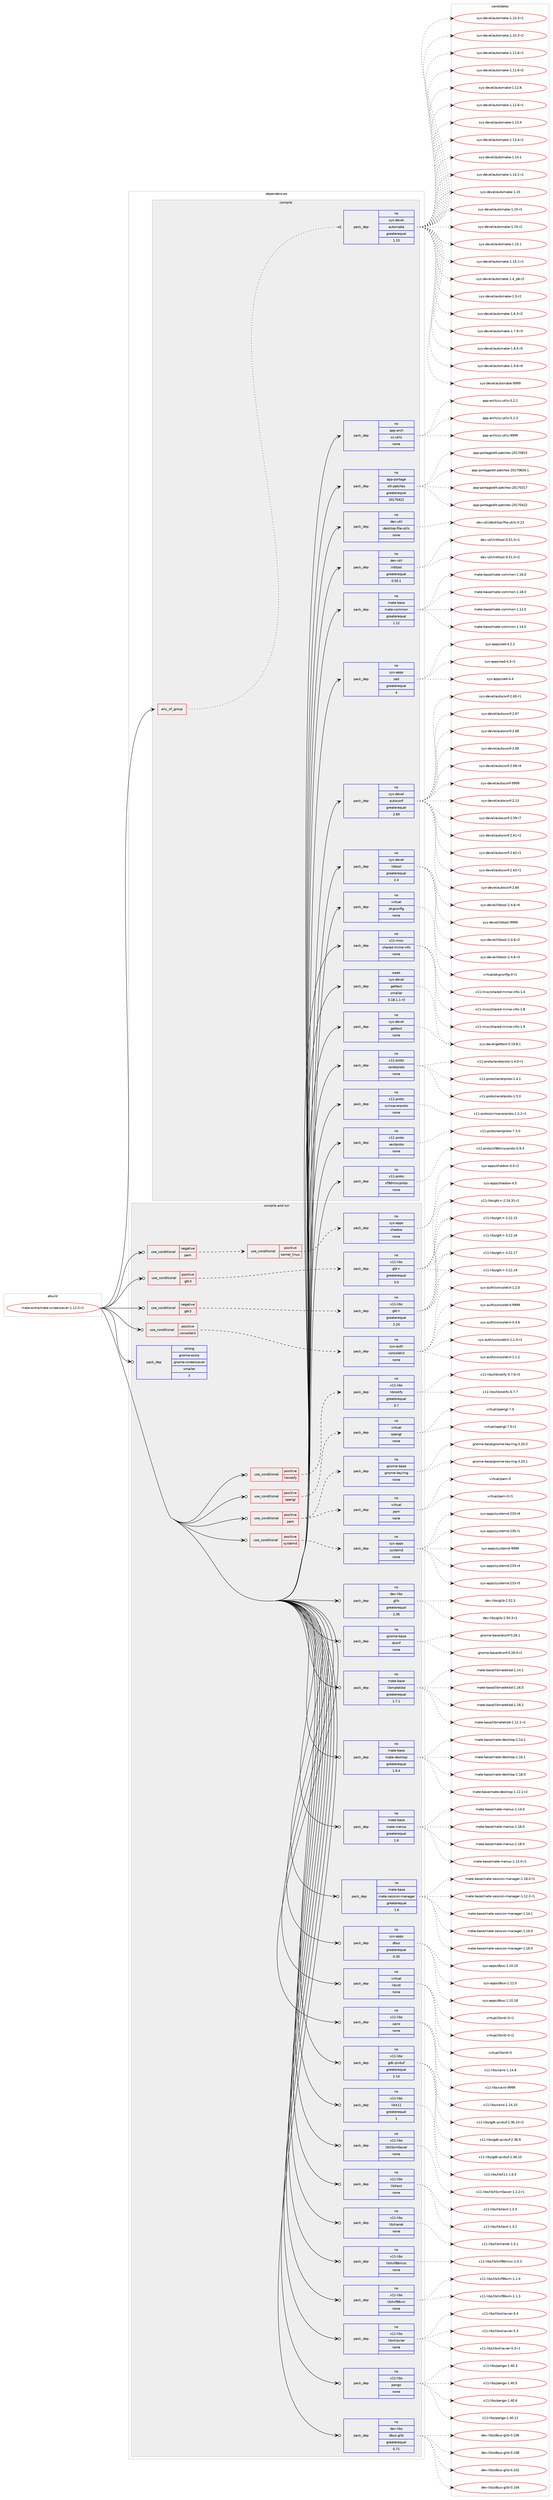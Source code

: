 digraph prolog {

# *************
# Graph options
# *************

newrank=true;
concentrate=true;
compound=true;
graph [rankdir=LR,fontname=Helvetica,fontsize=10,ranksep=1.5];#, ranksep=2.5, nodesep=0.2];
edge  [arrowhead=vee];
node  [fontname=Helvetica,fontsize=10];

# **********
# The ebuild
# **********

subgraph cluster_leftcol {
color=gray;
rank=same;
label=<<i>ebuild</i>>;
id [label="mate-extra/mate-screensaver-1.12.0-r1", color=red, width=4, href="../mate-extra/mate-screensaver-1.12.0-r1.svg"];
}

# ****************
# The dependencies
# ****************

subgraph cluster_midcol {
color=gray;
label=<<i>dependencies</i>>;
subgraph cluster_compile {
fillcolor="#eeeeee";
style=filled;
label=<<i>compile</i>>;
subgraph any5149 {
dependency347686 [label=<<TABLE BORDER="0" CELLBORDER="1" CELLSPACING="0" CELLPADDING="4"><TR><TD CELLPADDING="10">any_of_group</TD></TR></TABLE>>, shape=none, color=red];subgraph pack256111 {
dependency347687 [label=<<TABLE BORDER="0" CELLBORDER="1" CELLSPACING="0" CELLPADDING="4" WIDTH="220"><TR><TD ROWSPAN="6" CELLPADDING="30">pack_dep</TD></TR><TR><TD WIDTH="110">no</TD></TR><TR><TD>sys-devel</TD></TR><TR><TD>automake</TD></TR><TR><TD>greaterequal</TD></TR><TR><TD>1.15</TD></TR></TABLE>>, shape=none, color=blue];
}
dependency347686:e -> dependency347687:w [weight=20,style="dotted",arrowhead="oinv"];
}
id:e -> dependency347686:w [weight=20,style="solid",arrowhead="vee"];
subgraph pack256112 {
dependency347688 [label=<<TABLE BORDER="0" CELLBORDER="1" CELLSPACING="0" CELLPADDING="4" WIDTH="220"><TR><TD ROWSPAN="6" CELLPADDING="30">pack_dep</TD></TR><TR><TD WIDTH="110">no</TD></TR><TR><TD>app-arch</TD></TR><TR><TD>xz-utils</TD></TR><TR><TD>none</TD></TR><TR><TD></TD></TR></TABLE>>, shape=none, color=blue];
}
id:e -> dependency347688:w [weight=20,style="solid",arrowhead="vee"];
subgraph pack256113 {
dependency347689 [label=<<TABLE BORDER="0" CELLBORDER="1" CELLSPACING="0" CELLPADDING="4" WIDTH="220"><TR><TD ROWSPAN="6" CELLPADDING="30">pack_dep</TD></TR><TR><TD WIDTH="110">no</TD></TR><TR><TD>app-portage</TD></TR><TR><TD>elt-patches</TD></TR><TR><TD>greaterequal</TD></TR><TR><TD>20170422</TD></TR></TABLE>>, shape=none, color=blue];
}
id:e -> dependency347689:w [weight=20,style="solid",arrowhead="vee"];
subgraph pack256114 {
dependency347690 [label=<<TABLE BORDER="0" CELLBORDER="1" CELLSPACING="0" CELLPADDING="4" WIDTH="220"><TR><TD ROWSPAN="6" CELLPADDING="30">pack_dep</TD></TR><TR><TD WIDTH="110">no</TD></TR><TR><TD>dev-util</TD></TR><TR><TD>desktop-file-utils</TD></TR><TR><TD>none</TD></TR><TR><TD></TD></TR></TABLE>>, shape=none, color=blue];
}
id:e -> dependency347690:w [weight=20,style="solid",arrowhead="vee"];
subgraph pack256115 {
dependency347691 [label=<<TABLE BORDER="0" CELLBORDER="1" CELLSPACING="0" CELLPADDING="4" WIDTH="220"><TR><TD ROWSPAN="6" CELLPADDING="30">pack_dep</TD></TR><TR><TD WIDTH="110">no</TD></TR><TR><TD>dev-util</TD></TR><TR><TD>intltool</TD></TR><TR><TD>greaterequal</TD></TR><TR><TD>0.50.1</TD></TR></TABLE>>, shape=none, color=blue];
}
id:e -> dependency347691:w [weight=20,style="solid",arrowhead="vee"];
subgraph pack256116 {
dependency347692 [label=<<TABLE BORDER="0" CELLBORDER="1" CELLSPACING="0" CELLPADDING="4" WIDTH="220"><TR><TD ROWSPAN="6" CELLPADDING="30">pack_dep</TD></TR><TR><TD WIDTH="110">no</TD></TR><TR><TD>mate-base</TD></TR><TR><TD>mate-common</TD></TR><TR><TD>greaterequal</TD></TR><TR><TD>1.12</TD></TR></TABLE>>, shape=none, color=blue];
}
id:e -> dependency347692:w [weight=20,style="solid",arrowhead="vee"];
subgraph pack256117 {
dependency347693 [label=<<TABLE BORDER="0" CELLBORDER="1" CELLSPACING="0" CELLPADDING="4" WIDTH="220"><TR><TD ROWSPAN="6" CELLPADDING="30">pack_dep</TD></TR><TR><TD WIDTH="110">no</TD></TR><TR><TD>sys-apps</TD></TR><TR><TD>sed</TD></TR><TR><TD>greaterequal</TD></TR><TR><TD>4</TD></TR></TABLE>>, shape=none, color=blue];
}
id:e -> dependency347693:w [weight=20,style="solid",arrowhead="vee"];
subgraph pack256118 {
dependency347694 [label=<<TABLE BORDER="0" CELLBORDER="1" CELLSPACING="0" CELLPADDING="4" WIDTH="220"><TR><TD ROWSPAN="6" CELLPADDING="30">pack_dep</TD></TR><TR><TD WIDTH="110">no</TD></TR><TR><TD>sys-devel</TD></TR><TR><TD>autoconf</TD></TR><TR><TD>greaterequal</TD></TR><TR><TD>2.69</TD></TR></TABLE>>, shape=none, color=blue];
}
id:e -> dependency347694:w [weight=20,style="solid",arrowhead="vee"];
subgraph pack256119 {
dependency347695 [label=<<TABLE BORDER="0" CELLBORDER="1" CELLSPACING="0" CELLPADDING="4" WIDTH="220"><TR><TD ROWSPAN="6" CELLPADDING="30">pack_dep</TD></TR><TR><TD WIDTH="110">no</TD></TR><TR><TD>sys-devel</TD></TR><TR><TD>gettext</TD></TR><TR><TD>none</TD></TR><TR><TD></TD></TR></TABLE>>, shape=none, color=blue];
}
id:e -> dependency347695:w [weight=20,style="solid",arrowhead="vee"];
subgraph pack256120 {
dependency347696 [label=<<TABLE BORDER="0" CELLBORDER="1" CELLSPACING="0" CELLPADDING="4" WIDTH="220"><TR><TD ROWSPAN="6" CELLPADDING="30">pack_dep</TD></TR><TR><TD WIDTH="110">no</TD></TR><TR><TD>sys-devel</TD></TR><TR><TD>libtool</TD></TR><TR><TD>greaterequal</TD></TR><TR><TD>2.4</TD></TR></TABLE>>, shape=none, color=blue];
}
id:e -> dependency347696:w [weight=20,style="solid",arrowhead="vee"];
subgraph pack256121 {
dependency347697 [label=<<TABLE BORDER="0" CELLBORDER="1" CELLSPACING="0" CELLPADDING="4" WIDTH="220"><TR><TD ROWSPAN="6" CELLPADDING="30">pack_dep</TD></TR><TR><TD WIDTH="110">no</TD></TR><TR><TD>virtual</TD></TR><TR><TD>pkgconfig</TD></TR><TR><TD>none</TD></TR><TR><TD></TD></TR></TABLE>>, shape=none, color=blue];
}
id:e -> dependency347697:w [weight=20,style="solid",arrowhead="vee"];
subgraph pack256122 {
dependency347698 [label=<<TABLE BORDER="0" CELLBORDER="1" CELLSPACING="0" CELLPADDING="4" WIDTH="220"><TR><TD ROWSPAN="6" CELLPADDING="30">pack_dep</TD></TR><TR><TD WIDTH="110">no</TD></TR><TR><TD>x11-misc</TD></TR><TR><TD>shared-mime-info</TD></TR><TR><TD>none</TD></TR><TR><TD></TD></TR></TABLE>>, shape=none, color=blue];
}
id:e -> dependency347698:w [weight=20,style="solid",arrowhead="vee"];
subgraph pack256123 {
dependency347699 [label=<<TABLE BORDER="0" CELLBORDER="1" CELLSPACING="0" CELLPADDING="4" WIDTH="220"><TR><TD ROWSPAN="6" CELLPADDING="30">pack_dep</TD></TR><TR><TD WIDTH="110">no</TD></TR><TR><TD>x11-proto</TD></TR><TR><TD>randrproto</TD></TR><TR><TD>none</TD></TR><TR><TD></TD></TR></TABLE>>, shape=none, color=blue];
}
id:e -> dependency347699:w [weight=20,style="solid",arrowhead="vee"];
subgraph pack256124 {
dependency347700 [label=<<TABLE BORDER="0" CELLBORDER="1" CELLSPACING="0" CELLPADDING="4" WIDTH="220"><TR><TD ROWSPAN="6" CELLPADDING="30">pack_dep</TD></TR><TR><TD WIDTH="110">no</TD></TR><TR><TD>x11-proto</TD></TR><TR><TD>scrnsaverproto</TD></TR><TR><TD>none</TD></TR><TR><TD></TD></TR></TABLE>>, shape=none, color=blue];
}
id:e -> dependency347700:w [weight=20,style="solid",arrowhead="vee"];
subgraph pack256125 {
dependency347701 [label=<<TABLE BORDER="0" CELLBORDER="1" CELLSPACING="0" CELLPADDING="4" WIDTH="220"><TR><TD ROWSPAN="6" CELLPADDING="30">pack_dep</TD></TR><TR><TD WIDTH="110">no</TD></TR><TR><TD>x11-proto</TD></TR><TR><TD>xextproto</TD></TR><TR><TD>none</TD></TR><TR><TD></TD></TR></TABLE>>, shape=none, color=blue];
}
id:e -> dependency347701:w [weight=20,style="solid",arrowhead="vee"];
subgraph pack256126 {
dependency347702 [label=<<TABLE BORDER="0" CELLBORDER="1" CELLSPACING="0" CELLPADDING="4" WIDTH="220"><TR><TD ROWSPAN="6" CELLPADDING="30">pack_dep</TD></TR><TR><TD WIDTH="110">no</TD></TR><TR><TD>x11-proto</TD></TR><TR><TD>xf86miscproto</TD></TR><TR><TD>none</TD></TR><TR><TD></TD></TR></TABLE>>, shape=none, color=blue];
}
id:e -> dependency347702:w [weight=20,style="solid",arrowhead="vee"];
subgraph pack256127 {
dependency347703 [label=<<TABLE BORDER="0" CELLBORDER="1" CELLSPACING="0" CELLPADDING="4" WIDTH="220"><TR><TD ROWSPAN="6" CELLPADDING="30">pack_dep</TD></TR><TR><TD WIDTH="110">weak</TD></TR><TR><TD>sys-devel</TD></TR><TR><TD>gettext</TD></TR><TR><TD>smaller</TD></TR><TR><TD>0.18.1.1-r3</TD></TR></TABLE>>, shape=none, color=blue];
}
id:e -> dependency347703:w [weight=20,style="solid",arrowhead="vee"];
}
subgraph cluster_compileandrun {
fillcolor="#eeeeee";
style=filled;
label=<<i>compile and run</i>>;
subgraph cond86325 {
dependency347704 [label=<<TABLE BORDER="0" CELLBORDER="1" CELLSPACING="0" CELLPADDING="4"><TR><TD ROWSPAN="3" CELLPADDING="10">use_conditional</TD></TR><TR><TD>negative</TD></TR><TR><TD>gtk3</TD></TR></TABLE>>, shape=none, color=red];
subgraph pack256128 {
dependency347705 [label=<<TABLE BORDER="0" CELLBORDER="1" CELLSPACING="0" CELLPADDING="4" WIDTH="220"><TR><TD ROWSPAN="6" CELLPADDING="30">pack_dep</TD></TR><TR><TD WIDTH="110">no</TD></TR><TR><TD>x11-libs</TD></TR><TR><TD>gtk+</TD></TR><TR><TD>greaterequal</TD></TR><TR><TD>2.24</TD></TR></TABLE>>, shape=none, color=blue];
}
dependency347704:e -> dependency347705:w [weight=20,style="dashed",arrowhead="vee"];
}
id:e -> dependency347704:w [weight=20,style="solid",arrowhead="odotvee"];
subgraph cond86326 {
dependency347706 [label=<<TABLE BORDER="0" CELLBORDER="1" CELLSPACING="0" CELLPADDING="4"><TR><TD ROWSPAN="3" CELLPADDING="10">use_conditional</TD></TR><TR><TD>negative</TD></TR><TR><TD>pam</TD></TR></TABLE>>, shape=none, color=red];
subgraph cond86327 {
dependency347707 [label=<<TABLE BORDER="0" CELLBORDER="1" CELLSPACING="0" CELLPADDING="4"><TR><TD ROWSPAN="3" CELLPADDING="10">use_conditional</TD></TR><TR><TD>positive</TD></TR><TR><TD>kernel_linux</TD></TR></TABLE>>, shape=none, color=red];
subgraph pack256129 {
dependency347708 [label=<<TABLE BORDER="0" CELLBORDER="1" CELLSPACING="0" CELLPADDING="4" WIDTH="220"><TR><TD ROWSPAN="6" CELLPADDING="30">pack_dep</TD></TR><TR><TD WIDTH="110">no</TD></TR><TR><TD>sys-apps</TD></TR><TR><TD>shadow</TD></TR><TR><TD>none</TD></TR><TR><TD></TD></TR></TABLE>>, shape=none, color=blue];
}
dependency347707:e -> dependency347708:w [weight=20,style="dashed",arrowhead="vee"];
}
dependency347706:e -> dependency347707:w [weight=20,style="dashed",arrowhead="vee"];
}
id:e -> dependency347706:w [weight=20,style="solid",arrowhead="odotvee"];
subgraph cond86328 {
dependency347709 [label=<<TABLE BORDER="0" CELLBORDER="1" CELLSPACING="0" CELLPADDING="4"><TR><TD ROWSPAN="3" CELLPADDING="10">use_conditional</TD></TR><TR><TD>positive</TD></TR><TR><TD>consolekit</TD></TR></TABLE>>, shape=none, color=red];
subgraph pack256130 {
dependency347710 [label=<<TABLE BORDER="0" CELLBORDER="1" CELLSPACING="0" CELLPADDING="4" WIDTH="220"><TR><TD ROWSPAN="6" CELLPADDING="30">pack_dep</TD></TR><TR><TD WIDTH="110">no</TD></TR><TR><TD>sys-auth</TD></TR><TR><TD>consolekit</TD></TR><TR><TD>none</TD></TR><TR><TD></TD></TR></TABLE>>, shape=none, color=blue];
}
dependency347709:e -> dependency347710:w [weight=20,style="dashed",arrowhead="vee"];
}
id:e -> dependency347709:w [weight=20,style="solid",arrowhead="odotvee"];
subgraph cond86329 {
dependency347711 [label=<<TABLE BORDER="0" CELLBORDER="1" CELLSPACING="0" CELLPADDING="4"><TR><TD ROWSPAN="3" CELLPADDING="10">use_conditional</TD></TR><TR><TD>positive</TD></TR><TR><TD>gtk3</TD></TR></TABLE>>, shape=none, color=red];
subgraph pack256131 {
dependency347712 [label=<<TABLE BORDER="0" CELLBORDER="1" CELLSPACING="0" CELLPADDING="4" WIDTH="220"><TR><TD ROWSPAN="6" CELLPADDING="30">pack_dep</TD></TR><TR><TD WIDTH="110">no</TD></TR><TR><TD>x11-libs</TD></TR><TR><TD>gtk+</TD></TR><TR><TD>greaterequal</TD></TR><TR><TD>3.0</TD></TR></TABLE>>, shape=none, color=blue];
}
dependency347711:e -> dependency347712:w [weight=20,style="dashed",arrowhead="vee"];
}
id:e -> dependency347711:w [weight=20,style="solid",arrowhead="odotvee"];
subgraph cond86330 {
dependency347713 [label=<<TABLE BORDER="0" CELLBORDER="1" CELLSPACING="0" CELLPADDING="4"><TR><TD ROWSPAN="3" CELLPADDING="10">use_conditional</TD></TR><TR><TD>positive</TD></TR><TR><TD>libnotify</TD></TR></TABLE>>, shape=none, color=red];
subgraph pack256132 {
dependency347714 [label=<<TABLE BORDER="0" CELLBORDER="1" CELLSPACING="0" CELLPADDING="4" WIDTH="220"><TR><TD ROWSPAN="6" CELLPADDING="30">pack_dep</TD></TR><TR><TD WIDTH="110">no</TD></TR><TR><TD>x11-libs</TD></TR><TR><TD>libnotify</TD></TR><TR><TD>greaterequal</TD></TR><TR><TD>0.7</TD></TR></TABLE>>, shape=none, color=blue];
}
dependency347713:e -> dependency347714:w [weight=20,style="dashed",arrowhead="vee"];
}
id:e -> dependency347713:w [weight=20,style="solid",arrowhead="odotvee"];
subgraph cond86331 {
dependency347715 [label=<<TABLE BORDER="0" CELLBORDER="1" CELLSPACING="0" CELLPADDING="4"><TR><TD ROWSPAN="3" CELLPADDING="10">use_conditional</TD></TR><TR><TD>positive</TD></TR><TR><TD>opengl</TD></TR></TABLE>>, shape=none, color=red];
subgraph pack256133 {
dependency347716 [label=<<TABLE BORDER="0" CELLBORDER="1" CELLSPACING="0" CELLPADDING="4" WIDTH="220"><TR><TD ROWSPAN="6" CELLPADDING="30">pack_dep</TD></TR><TR><TD WIDTH="110">no</TD></TR><TR><TD>virtual</TD></TR><TR><TD>opengl</TD></TR><TR><TD>none</TD></TR><TR><TD></TD></TR></TABLE>>, shape=none, color=blue];
}
dependency347715:e -> dependency347716:w [weight=20,style="dashed",arrowhead="vee"];
}
id:e -> dependency347715:w [weight=20,style="solid",arrowhead="odotvee"];
subgraph cond86332 {
dependency347717 [label=<<TABLE BORDER="0" CELLBORDER="1" CELLSPACING="0" CELLPADDING="4"><TR><TD ROWSPAN="3" CELLPADDING="10">use_conditional</TD></TR><TR><TD>positive</TD></TR><TR><TD>pam</TD></TR></TABLE>>, shape=none, color=red];
subgraph pack256134 {
dependency347718 [label=<<TABLE BORDER="0" CELLBORDER="1" CELLSPACING="0" CELLPADDING="4" WIDTH="220"><TR><TD ROWSPAN="6" CELLPADDING="30">pack_dep</TD></TR><TR><TD WIDTH="110">no</TD></TR><TR><TD>gnome-base</TD></TR><TR><TD>gnome-keyring</TD></TR><TR><TD>none</TD></TR><TR><TD></TD></TR></TABLE>>, shape=none, color=blue];
}
dependency347717:e -> dependency347718:w [weight=20,style="dashed",arrowhead="vee"];
subgraph pack256135 {
dependency347719 [label=<<TABLE BORDER="0" CELLBORDER="1" CELLSPACING="0" CELLPADDING="4" WIDTH="220"><TR><TD ROWSPAN="6" CELLPADDING="30">pack_dep</TD></TR><TR><TD WIDTH="110">no</TD></TR><TR><TD>virtual</TD></TR><TR><TD>pam</TD></TR><TR><TD>none</TD></TR><TR><TD></TD></TR></TABLE>>, shape=none, color=blue];
}
dependency347717:e -> dependency347719:w [weight=20,style="dashed",arrowhead="vee"];
}
id:e -> dependency347717:w [weight=20,style="solid",arrowhead="odotvee"];
subgraph cond86333 {
dependency347720 [label=<<TABLE BORDER="0" CELLBORDER="1" CELLSPACING="0" CELLPADDING="4"><TR><TD ROWSPAN="3" CELLPADDING="10">use_conditional</TD></TR><TR><TD>positive</TD></TR><TR><TD>systemd</TD></TR></TABLE>>, shape=none, color=red];
subgraph pack256136 {
dependency347721 [label=<<TABLE BORDER="0" CELLBORDER="1" CELLSPACING="0" CELLPADDING="4" WIDTH="220"><TR><TD ROWSPAN="6" CELLPADDING="30">pack_dep</TD></TR><TR><TD WIDTH="110">no</TD></TR><TR><TD>sys-apps</TD></TR><TR><TD>systemd</TD></TR><TR><TD>none</TD></TR><TR><TD></TD></TR></TABLE>>, shape=none, color=blue];
}
dependency347720:e -> dependency347721:w [weight=20,style="dashed",arrowhead="vee"];
}
id:e -> dependency347720:w [weight=20,style="solid",arrowhead="odotvee"];
subgraph pack256137 {
dependency347722 [label=<<TABLE BORDER="0" CELLBORDER="1" CELLSPACING="0" CELLPADDING="4" WIDTH="220"><TR><TD ROWSPAN="6" CELLPADDING="30">pack_dep</TD></TR><TR><TD WIDTH="110">no</TD></TR><TR><TD>dev-libs</TD></TR><TR><TD>dbus-glib</TD></TR><TR><TD>greaterequal</TD></TR><TR><TD>0.71</TD></TR></TABLE>>, shape=none, color=blue];
}
id:e -> dependency347722:w [weight=20,style="solid",arrowhead="odotvee"];
subgraph pack256138 {
dependency347723 [label=<<TABLE BORDER="0" CELLBORDER="1" CELLSPACING="0" CELLPADDING="4" WIDTH="220"><TR><TD ROWSPAN="6" CELLPADDING="30">pack_dep</TD></TR><TR><TD WIDTH="110">no</TD></TR><TR><TD>dev-libs</TD></TR><TR><TD>glib</TD></TR><TR><TD>greaterequal</TD></TR><TR><TD>2.36</TD></TR></TABLE>>, shape=none, color=blue];
}
id:e -> dependency347723:w [weight=20,style="solid",arrowhead="odotvee"];
subgraph pack256139 {
dependency347724 [label=<<TABLE BORDER="0" CELLBORDER="1" CELLSPACING="0" CELLPADDING="4" WIDTH="220"><TR><TD ROWSPAN="6" CELLPADDING="30">pack_dep</TD></TR><TR><TD WIDTH="110">no</TD></TR><TR><TD>gnome-base</TD></TR><TR><TD>dconf</TD></TR><TR><TD>none</TD></TR><TR><TD></TD></TR></TABLE>>, shape=none, color=blue];
}
id:e -> dependency347724:w [weight=20,style="solid",arrowhead="odotvee"];
subgraph pack256140 {
dependency347725 [label=<<TABLE BORDER="0" CELLBORDER="1" CELLSPACING="0" CELLPADDING="4" WIDTH="220"><TR><TD ROWSPAN="6" CELLPADDING="30">pack_dep</TD></TR><TR><TD WIDTH="110">no</TD></TR><TR><TD>mate-base</TD></TR><TR><TD>libmatekbd</TD></TR><TR><TD>greaterequal</TD></TR><TR><TD>1.7.1</TD></TR></TABLE>>, shape=none, color=blue];
}
id:e -> dependency347725:w [weight=20,style="solid",arrowhead="odotvee"];
subgraph pack256141 {
dependency347726 [label=<<TABLE BORDER="0" CELLBORDER="1" CELLSPACING="0" CELLPADDING="4" WIDTH="220"><TR><TD ROWSPAN="6" CELLPADDING="30">pack_dep</TD></TR><TR><TD WIDTH="110">no</TD></TR><TR><TD>mate-base</TD></TR><TR><TD>mate-desktop</TD></TR><TR><TD>greaterequal</TD></TR><TR><TD>1.9.4</TD></TR></TABLE>>, shape=none, color=blue];
}
id:e -> dependency347726:w [weight=20,style="solid",arrowhead="odotvee"];
subgraph pack256142 {
dependency347727 [label=<<TABLE BORDER="0" CELLBORDER="1" CELLSPACING="0" CELLPADDING="4" WIDTH="220"><TR><TD ROWSPAN="6" CELLPADDING="30">pack_dep</TD></TR><TR><TD WIDTH="110">no</TD></TR><TR><TD>mate-base</TD></TR><TR><TD>mate-menus</TD></TR><TR><TD>greaterequal</TD></TR><TR><TD>1.6</TD></TR></TABLE>>, shape=none, color=blue];
}
id:e -> dependency347727:w [weight=20,style="solid",arrowhead="odotvee"];
subgraph pack256143 {
dependency347728 [label=<<TABLE BORDER="0" CELLBORDER="1" CELLSPACING="0" CELLPADDING="4" WIDTH="220"><TR><TD ROWSPAN="6" CELLPADDING="30">pack_dep</TD></TR><TR><TD WIDTH="110">no</TD></TR><TR><TD>mate-base</TD></TR><TR><TD>mate-session-manager</TD></TR><TR><TD>greaterequal</TD></TR><TR><TD>1.6</TD></TR></TABLE>>, shape=none, color=blue];
}
id:e -> dependency347728:w [weight=20,style="solid",arrowhead="odotvee"];
subgraph pack256144 {
dependency347729 [label=<<TABLE BORDER="0" CELLBORDER="1" CELLSPACING="0" CELLPADDING="4" WIDTH="220"><TR><TD ROWSPAN="6" CELLPADDING="30">pack_dep</TD></TR><TR><TD WIDTH="110">no</TD></TR><TR><TD>sys-apps</TD></TR><TR><TD>dbus</TD></TR><TR><TD>greaterequal</TD></TR><TR><TD>0.30</TD></TR></TABLE>>, shape=none, color=blue];
}
id:e -> dependency347729:w [weight=20,style="solid",arrowhead="odotvee"];
subgraph pack256145 {
dependency347730 [label=<<TABLE BORDER="0" CELLBORDER="1" CELLSPACING="0" CELLPADDING="4" WIDTH="220"><TR><TD ROWSPAN="6" CELLPADDING="30">pack_dep</TD></TR><TR><TD WIDTH="110">no</TD></TR><TR><TD>virtual</TD></TR><TR><TD>libintl</TD></TR><TR><TD>none</TD></TR><TR><TD></TD></TR></TABLE>>, shape=none, color=blue];
}
id:e -> dependency347730:w [weight=20,style="solid",arrowhead="odotvee"];
subgraph pack256146 {
dependency347731 [label=<<TABLE BORDER="0" CELLBORDER="1" CELLSPACING="0" CELLPADDING="4" WIDTH="220"><TR><TD ROWSPAN="6" CELLPADDING="30">pack_dep</TD></TR><TR><TD WIDTH="110">no</TD></TR><TR><TD>x11-libs</TD></TR><TR><TD>cairo</TD></TR><TR><TD>none</TD></TR><TR><TD></TD></TR></TABLE>>, shape=none, color=blue];
}
id:e -> dependency347731:w [weight=20,style="solid",arrowhead="odotvee"];
subgraph pack256147 {
dependency347732 [label=<<TABLE BORDER="0" CELLBORDER="1" CELLSPACING="0" CELLPADDING="4" WIDTH="220"><TR><TD ROWSPAN="6" CELLPADDING="30">pack_dep</TD></TR><TR><TD WIDTH="110">no</TD></TR><TR><TD>x11-libs</TD></TR><TR><TD>gdk-pixbuf</TD></TR><TR><TD>greaterequal</TD></TR><TR><TD>2.14</TD></TR></TABLE>>, shape=none, color=blue];
}
id:e -> dependency347732:w [weight=20,style="solid",arrowhead="odotvee"];
subgraph pack256148 {
dependency347733 [label=<<TABLE BORDER="0" CELLBORDER="1" CELLSPACING="0" CELLPADDING="4" WIDTH="220"><TR><TD ROWSPAN="6" CELLPADDING="30">pack_dep</TD></TR><TR><TD WIDTH="110">no</TD></TR><TR><TD>x11-libs</TD></TR><TR><TD>libX11</TD></TR><TR><TD>greaterequal</TD></TR><TR><TD>1</TD></TR></TABLE>>, shape=none, color=blue];
}
id:e -> dependency347733:w [weight=20,style="solid",arrowhead="odotvee"];
subgraph pack256149 {
dependency347734 [label=<<TABLE BORDER="0" CELLBORDER="1" CELLSPACING="0" CELLPADDING="4" WIDTH="220"><TR><TD ROWSPAN="6" CELLPADDING="30">pack_dep</TD></TR><TR><TD WIDTH="110">no</TD></TR><TR><TD>x11-libs</TD></TR><TR><TD>libXScrnSaver</TD></TR><TR><TD>none</TD></TR><TR><TD></TD></TR></TABLE>>, shape=none, color=blue];
}
id:e -> dependency347734:w [weight=20,style="solid",arrowhead="odotvee"];
subgraph pack256150 {
dependency347735 [label=<<TABLE BORDER="0" CELLBORDER="1" CELLSPACING="0" CELLPADDING="4" WIDTH="220"><TR><TD ROWSPAN="6" CELLPADDING="30">pack_dep</TD></TR><TR><TD WIDTH="110">no</TD></TR><TR><TD>x11-libs</TD></TR><TR><TD>libXext</TD></TR><TR><TD>none</TD></TR><TR><TD></TD></TR></TABLE>>, shape=none, color=blue];
}
id:e -> dependency347735:w [weight=20,style="solid",arrowhead="odotvee"];
subgraph pack256151 {
dependency347736 [label=<<TABLE BORDER="0" CELLBORDER="1" CELLSPACING="0" CELLPADDING="4" WIDTH="220"><TR><TD ROWSPAN="6" CELLPADDING="30">pack_dep</TD></TR><TR><TD WIDTH="110">no</TD></TR><TR><TD>x11-libs</TD></TR><TR><TD>libXrandr</TD></TR><TR><TD>none</TD></TR><TR><TD></TD></TR></TABLE>>, shape=none, color=blue];
}
id:e -> dependency347736:w [weight=20,style="solid",arrowhead="odotvee"];
subgraph pack256152 {
dependency347737 [label=<<TABLE BORDER="0" CELLBORDER="1" CELLSPACING="0" CELLPADDING="4" WIDTH="220"><TR><TD ROWSPAN="6" CELLPADDING="30">pack_dep</TD></TR><TR><TD WIDTH="110">no</TD></TR><TR><TD>x11-libs</TD></TR><TR><TD>libXxf86misc</TD></TR><TR><TD>none</TD></TR><TR><TD></TD></TR></TABLE>>, shape=none, color=blue];
}
id:e -> dependency347737:w [weight=20,style="solid",arrowhead="odotvee"];
subgraph pack256153 {
dependency347738 [label=<<TABLE BORDER="0" CELLBORDER="1" CELLSPACING="0" CELLPADDING="4" WIDTH="220"><TR><TD ROWSPAN="6" CELLPADDING="30">pack_dep</TD></TR><TR><TD WIDTH="110">no</TD></TR><TR><TD>x11-libs</TD></TR><TR><TD>libXxf86vm</TD></TR><TR><TD>none</TD></TR><TR><TD></TD></TR></TABLE>>, shape=none, color=blue];
}
id:e -> dependency347738:w [weight=20,style="solid",arrowhead="odotvee"];
subgraph pack256154 {
dependency347739 [label=<<TABLE BORDER="0" CELLBORDER="1" CELLSPACING="0" CELLPADDING="4" WIDTH="220"><TR><TD ROWSPAN="6" CELLPADDING="30">pack_dep</TD></TR><TR><TD WIDTH="110">no</TD></TR><TR><TD>x11-libs</TD></TR><TR><TD>libxklavier</TD></TR><TR><TD>none</TD></TR><TR><TD></TD></TR></TABLE>>, shape=none, color=blue];
}
id:e -> dependency347739:w [weight=20,style="solid",arrowhead="odotvee"];
subgraph pack256155 {
dependency347740 [label=<<TABLE BORDER="0" CELLBORDER="1" CELLSPACING="0" CELLPADDING="4" WIDTH="220"><TR><TD ROWSPAN="6" CELLPADDING="30">pack_dep</TD></TR><TR><TD WIDTH="110">no</TD></TR><TR><TD>x11-libs</TD></TR><TR><TD>pango</TD></TR><TR><TD>none</TD></TR><TR><TD></TD></TR></TABLE>>, shape=none, color=blue];
}
id:e -> dependency347740:w [weight=20,style="solid",arrowhead="odotvee"];
subgraph pack256156 {
dependency347741 [label=<<TABLE BORDER="0" CELLBORDER="1" CELLSPACING="0" CELLPADDING="4" WIDTH="220"><TR><TD ROWSPAN="6" CELLPADDING="30">pack_dep</TD></TR><TR><TD WIDTH="110">strong</TD></TR><TR><TD>gnome-extra</TD></TR><TR><TD>gnome-screensaver</TD></TR><TR><TD>smaller</TD></TR><TR><TD>3</TD></TR></TABLE>>, shape=none, color=blue];
}
id:e -> dependency347741:w [weight=20,style="solid",arrowhead="odotvee"];
}
subgraph cluster_run {
fillcolor="#eeeeee";
style=filled;
label=<<i>run</i>>;
}
}

# **************
# The candidates
# **************

subgraph cluster_choices {
rank=same;
color=gray;
label=<<i>candidates</i>>;

subgraph choice256111 {
color=black;
nodesep=1;
choice11512111545100101118101108479711711611110997107101454946494846514511449 [label="sys-devel/automake-1.10.3-r1", color=red, width=4,href="../sys-devel/automake-1.10.3-r1.svg"];
choice11512111545100101118101108479711711611110997107101454946494846514511450 [label="sys-devel/automake-1.10.3-r2", color=red, width=4,href="../sys-devel/automake-1.10.3-r2.svg"];
choice11512111545100101118101108479711711611110997107101454946494946544511449 [label="sys-devel/automake-1.11.6-r1", color=red, width=4,href="../sys-devel/automake-1.11.6-r1.svg"];
choice11512111545100101118101108479711711611110997107101454946494946544511450 [label="sys-devel/automake-1.11.6-r2", color=red, width=4,href="../sys-devel/automake-1.11.6-r2.svg"];
choice1151211154510010111810110847971171161111099710710145494649504654 [label="sys-devel/automake-1.12.6", color=red, width=4,href="../sys-devel/automake-1.12.6.svg"];
choice11512111545100101118101108479711711611110997107101454946495046544511449 [label="sys-devel/automake-1.12.6-r1", color=red, width=4,href="../sys-devel/automake-1.12.6-r1.svg"];
choice1151211154510010111810110847971171161111099710710145494649514652 [label="sys-devel/automake-1.13.4", color=red, width=4,href="../sys-devel/automake-1.13.4.svg"];
choice11512111545100101118101108479711711611110997107101454946495146524511449 [label="sys-devel/automake-1.13.4-r1", color=red, width=4,href="../sys-devel/automake-1.13.4-r1.svg"];
choice1151211154510010111810110847971171161111099710710145494649524649 [label="sys-devel/automake-1.14.1", color=red, width=4,href="../sys-devel/automake-1.14.1.svg"];
choice11512111545100101118101108479711711611110997107101454946495246494511449 [label="sys-devel/automake-1.14.1-r1", color=red, width=4,href="../sys-devel/automake-1.14.1-r1.svg"];
choice115121115451001011181011084797117116111109971071014549464953 [label="sys-devel/automake-1.15", color=red, width=4,href="../sys-devel/automake-1.15.svg"];
choice1151211154510010111810110847971171161111099710710145494649534511449 [label="sys-devel/automake-1.15-r1", color=red, width=4,href="../sys-devel/automake-1.15-r1.svg"];
choice1151211154510010111810110847971171161111099710710145494649534511450 [label="sys-devel/automake-1.15-r2", color=red, width=4,href="../sys-devel/automake-1.15-r2.svg"];
choice1151211154510010111810110847971171161111099710710145494649534649 [label="sys-devel/automake-1.15.1", color=red, width=4,href="../sys-devel/automake-1.15.1.svg"];
choice11512111545100101118101108479711711611110997107101454946495346494511449 [label="sys-devel/automake-1.15.1-r1", color=red, width=4,href="../sys-devel/automake-1.15.1-r1.svg"];
choice115121115451001011181011084797117116111109971071014549465295112544511450 [label="sys-devel/automake-1.4_p6-r2", color=red, width=4,href="../sys-devel/automake-1.4_p6-r2.svg"];
choice11512111545100101118101108479711711611110997107101454946534511450 [label="sys-devel/automake-1.5-r2", color=red, width=4,href="../sys-devel/automake-1.5-r2.svg"];
choice115121115451001011181011084797117116111109971071014549465446514511450 [label="sys-devel/automake-1.6.3-r2", color=red, width=4,href="../sys-devel/automake-1.6.3-r2.svg"];
choice115121115451001011181011084797117116111109971071014549465546574511451 [label="sys-devel/automake-1.7.9-r3", color=red, width=4,href="../sys-devel/automake-1.7.9-r3.svg"];
choice115121115451001011181011084797117116111109971071014549465646534511453 [label="sys-devel/automake-1.8.5-r5", color=red, width=4,href="../sys-devel/automake-1.8.5-r5.svg"];
choice115121115451001011181011084797117116111109971071014549465746544511452 [label="sys-devel/automake-1.9.6-r4", color=red, width=4,href="../sys-devel/automake-1.9.6-r4.svg"];
choice115121115451001011181011084797117116111109971071014557575757 [label="sys-devel/automake-9999", color=red, width=4,href="../sys-devel/automake-9999.svg"];
dependency347687:e -> choice11512111545100101118101108479711711611110997107101454946494846514511449:w [style=dotted,weight="100"];
dependency347687:e -> choice11512111545100101118101108479711711611110997107101454946494846514511450:w [style=dotted,weight="100"];
dependency347687:e -> choice11512111545100101118101108479711711611110997107101454946494946544511449:w [style=dotted,weight="100"];
dependency347687:e -> choice11512111545100101118101108479711711611110997107101454946494946544511450:w [style=dotted,weight="100"];
dependency347687:e -> choice1151211154510010111810110847971171161111099710710145494649504654:w [style=dotted,weight="100"];
dependency347687:e -> choice11512111545100101118101108479711711611110997107101454946495046544511449:w [style=dotted,weight="100"];
dependency347687:e -> choice1151211154510010111810110847971171161111099710710145494649514652:w [style=dotted,weight="100"];
dependency347687:e -> choice11512111545100101118101108479711711611110997107101454946495146524511449:w [style=dotted,weight="100"];
dependency347687:e -> choice1151211154510010111810110847971171161111099710710145494649524649:w [style=dotted,weight="100"];
dependency347687:e -> choice11512111545100101118101108479711711611110997107101454946495246494511449:w [style=dotted,weight="100"];
dependency347687:e -> choice115121115451001011181011084797117116111109971071014549464953:w [style=dotted,weight="100"];
dependency347687:e -> choice1151211154510010111810110847971171161111099710710145494649534511449:w [style=dotted,weight="100"];
dependency347687:e -> choice1151211154510010111810110847971171161111099710710145494649534511450:w [style=dotted,weight="100"];
dependency347687:e -> choice1151211154510010111810110847971171161111099710710145494649534649:w [style=dotted,weight="100"];
dependency347687:e -> choice11512111545100101118101108479711711611110997107101454946495346494511449:w [style=dotted,weight="100"];
dependency347687:e -> choice115121115451001011181011084797117116111109971071014549465295112544511450:w [style=dotted,weight="100"];
dependency347687:e -> choice11512111545100101118101108479711711611110997107101454946534511450:w [style=dotted,weight="100"];
dependency347687:e -> choice115121115451001011181011084797117116111109971071014549465446514511450:w [style=dotted,weight="100"];
dependency347687:e -> choice115121115451001011181011084797117116111109971071014549465546574511451:w [style=dotted,weight="100"];
dependency347687:e -> choice115121115451001011181011084797117116111109971071014549465646534511453:w [style=dotted,weight="100"];
dependency347687:e -> choice115121115451001011181011084797117116111109971071014549465746544511452:w [style=dotted,weight="100"];
dependency347687:e -> choice115121115451001011181011084797117116111109971071014557575757:w [style=dotted,weight="100"];
}
subgraph choice256112 {
color=black;
nodesep=1;
choice971121124597114991044712012245117116105108115455346504650 [label="app-arch/xz-utils-5.2.2", color=red, width=4,href="../app-arch/xz-utils-5.2.2.svg"];
choice971121124597114991044712012245117116105108115455346504651 [label="app-arch/xz-utils-5.2.3", color=red, width=4,href="../app-arch/xz-utils-5.2.3.svg"];
choice9711211245971149910447120122451171161051081154557575757 [label="app-arch/xz-utils-9999", color=red, width=4,href="../app-arch/xz-utils-9999.svg"];
dependency347688:e -> choice971121124597114991044712012245117116105108115455346504650:w [style=dotted,weight="100"];
dependency347688:e -> choice971121124597114991044712012245117116105108115455346504651:w [style=dotted,weight="100"];
dependency347688:e -> choice9711211245971149910447120122451171161051081154557575757:w [style=dotted,weight="100"];
}
subgraph choice256113 {
color=black;
nodesep=1;
choice97112112451121111141169710310147101108116451129711699104101115455048495548514955 [label="app-portage/elt-patches-20170317", color=red, width=4,href="../app-portage/elt-patches-20170317.svg"];
choice97112112451121111141169710310147101108116451129711699104101115455048495548525050 [label="app-portage/elt-patches-20170422", color=red, width=4,href="../app-portage/elt-patches-20170422.svg"];
choice97112112451121111141169710310147101108116451129711699104101115455048495548564953 [label="app-portage/elt-patches-20170815", color=red, width=4,href="../app-portage/elt-patches-20170815.svg"];
choice971121124511211111411697103101471011081164511297116991041011154550484955485650544649 [label="app-portage/elt-patches-20170826.1", color=red, width=4,href="../app-portage/elt-patches-20170826.1.svg"];
dependency347689:e -> choice97112112451121111141169710310147101108116451129711699104101115455048495548514955:w [style=dotted,weight="100"];
dependency347689:e -> choice97112112451121111141169710310147101108116451129711699104101115455048495548525050:w [style=dotted,weight="100"];
dependency347689:e -> choice97112112451121111141169710310147101108116451129711699104101115455048495548564953:w [style=dotted,weight="100"];
dependency347689:e -> choice971121124511211111411697103101471011081164511297116991041011154550484955485650544649:w [style=dotted,weight="100"];
}
subgraph choice256114 {
color=black;
nodesep=1;
choice100101118451171161051084710010111510711611111245102105108101451171161051081154548465051 [label="dev-util/desktop-file-utils-0.23", color=red, width=4,href="../dev-util/desktop-file-utils-0.23.svg"];
dependency347690:e -> choice100101118451171161051084710010111510711611111245102105108101451171161051081154548465051:w [style=dotted,weight="100"];
}
subgraph choice256115 {
color=black;
nodesep=1;
choice1001011184511711610510847105110116108116111111108454846534946484511449 [label="dev-util/intltool-0.51.0-r1", color=red, width=4,href="../dev-util/intltool-0.51.0-r1.svg"];
choice1001011184511711610510847105110116108116111111108454846534946484511450 [label="dev-util/intltool-0.51.0-r2", color=red, width=4,href="../dev-util/intltool-0.51.0-r2.svg"];
dependency347691:e -> choice1001011184511711610510847105110116108116111111108454846534946484511449:w [style=dotted,weight="100"];
dependency347691:e -> choice1001011184511711610510847105110116108116111111108454846534946484511450:w [style=dotted,weight="100"];
}
subgraph choice256116 {
color=black;
nodesep=1;
choice109971161014598971151014710997116101459911110910911111045494649504648 [label="mate-base/mate-common-1.12.0", color=red, width=4,href="../mate-base/mate-common-1.12.0.svg"];
choice109971161014598971151014710997116101459911110910911111045494649524648 [label="mate-base/mate-common-1.14.0", color=red, width=4,href="../mate-base/mate-common-1.14.0.svg"];
choice109971161014598971151014710997116101459911110910911111045494649544648 [label="mate-base/mate-common-1.16.0", color=red, width=4,href="../mate-base/mate-common-1.16.0.svg"];
choice109971161014598971151014710997116101459911110910911111045494649564648 [label="mate-base/mate-common-1.18.0", color=red, width=4,href="../mate-base/mate-common-1.18.0.svg"];
dependency347692:e -> choice109971161014598971151014710997116101459911110910911111045494649504648:w [style=dotted,weight="100"];
dependency347692:e -> choice109971161014598971151014710997116101459911110910911111045494649524648:w [style=dotted,weight="100"];
dependency347692:e -> choice109971161014598971151014710997116101459911110910911111045494649544648:w [style=dotted,weight="100"];
dependency347692:e -> choice109971161014598971151014710997116101459911110910911111045494649564648:w [style=dotted,weight="100"];
}
subgraph choice256117 {
color=black;
nodesep=1;
choice115121115459711211211547115101100455246504650 [label="sys-apps/sed-4.2.2", color=red, width=4,href="../sys-apps/sed-4.2.2.svg"];
choice115121115459711211211547115101100455246514511449 [label="sys-apps/sed-4.3-r1", color=red, width=4,href="../sys-apps/sed-4.3-r1.svg"];
choice11512111545971121121154711510110045524652 [label="sys-apps/sed-4.4", color=red, width=4,href="../sys-apps/sed-4.4.svg"];
dependency347693:e -> choice115121115459711211211547115101100455246504650:w [style=dotted,weight="100"];
dependency347693:e -> choice115121115459711211211547115101100455246514511449:w [style=dotted,weight="100"];
dependency347693:e -> choice11512111545971121121154711510110045524652:w [style=dotted,weight="100"];
}
subgraph choice256118 {
color=black;
nodesep=1;
choice115121115451001011181011084797117116111991111101024550464951 [label="sys-devel/autoconf-2.13", color=red, width=4,href="../sys-devel/autoconf-2.13.svg"];
choice1151211154510010111810110847971171161119911111010245504653574511455 [label="sys-devel/autoconf-2.59-r7", color=red, width=4,href="../sys-devel/autoconf-2.59-r7.svg"];
choice1151211154510010111810110847971171161119911111010245504654494511450 [label="sys-devel/autoconf-2.61-r2", color=red, width=4,href="../sys-devel/autoconf-2.61-r2.svg"];
choice1151211154510010111810110847971171161119911111010245504654504511449 [label="sys-devel/autoconf-2.62-r1", color=red, width=4,href="../sys-devel/autoconf-2.62-r1.svg"];
choice1151211154510010111810110847971171161119911111010245504654514511449 [label="sys-devel/autoconf-2.63-r1", color=red, width=4,href="../sys-devel/autoconf-2.63-r1.svg"];
choice115121115451001011181011084797117116111991111101024550465452 [label="sys-devel/autoconf-2.64", color=red, width=4,href="../sys-devel/autoconf-2.64.svg"];
choice1151211154510010111810110847971171161119911111010245504654534511449 [label="sys-devel/autoconf-2.65-r1", color=red, width=4,href="../sys-devel/autoconf-2.65-r1.svg"];
choice115121115451001011181011084797117116111991111101024550465455 [label="sys-devel/autoconf-2.67", color=red, width=4,href="../sys-devel/autoconf-2.67.svg"];
choice115121115451001011181011084797117116111991111101024550465456 [label="sys-devel/autoconf-2.68", color=red, width=4,href="../sys-devel/autoconf-2.68.svg"];
choice115121115451001011181011084797117116111991111101024550465457 [label="sys-devel/autoconf-2.69", color=red, width=4,href="../sys-devel/autoconf-2.69.svg"];
choice1151211154510010111810110847971171161119911111010245504654574511452 [label="sys-devel/autoconf-2.69-r4", color=red, width=4,href="../sys-devel/autoconf-2.69-r4.svg"];
choice115121115451001011181011084797117116111991111101024557575757 [label="sys-devel/autoconf-9999", color=red, width=4,href="../sys-devel/autoconf-9999.svg"];
dependency347694:e -> choice115121115451001011181011084797117116111991111101024550464951:w [style=dotted,weight="100"];
dependency347694:e -> choice1151211154510010111810110847971171161119911111010245504653574511455:w [style=dotted,weight="100"];
dependency347694:e -> choice1151211154510010111810110847971171161119911111010245504654494511450:w [style=dotted,weight="100"];
dependency347694:e -> choice1151211154510010111810110847971171161119911111010245504654504511449:w [style=dotted,weight="100"];
dependency347694:e -> choice1151211154510010111810110847971171161119911111010245504654514511449:w [style=dotted,weight="100"];
dependency347694:e -> choice115121115451001011181011084797117116111991111101024550465452:w [style=dotted,weight="100"];
dependency347694:e -> choice1151211154510010111810110847971171161119911111010245504654534511449:w [style=dotted,weight="100"];
dependency347694:e -> choice115121115451001011181011084797117116111991111101024550465455:w [style=dotted,weight="100"];
dependency347694:e -> choice115121115451001011181011084797117116111991111101024550465456:w [style=dotted,weight="100"];
dependency347694:e -> choice115121115451001011181011084797117116111991111101024550465457:w [style=dotted,weight="100"];
dependency347694:e -> choice1151211154510010111810110847971171161119911111010245504654574511452:w [style=dotted,weight="100"];
dependency347694:e -> choice115121115451001011181011084797117116111991111101024557575757:w [style=dotted,weight="100"];
}
subgraph choice256119 {
color=black;
nodesep=1;
choice1151211154510010111810110847103101116116101120116454846495746564649 [label="sys-devel/gettext-0.19.8.1", color=red, width=4,href="../sys-devel/gettext-0.19.8.1.svg"];
dependency347695:e -> choice1151211154510010111810110847103101116116101120116454846495746564649:w [style=dotted,weight="100"];
}
subgraph choice256120 {
color=black;
nodesep=1;
choice1151211154510010111810110847108105981161111111084550465246544511450 [label="sys-devel/libtool-2.4.6-r2", color=red, width=4,href="../sys-devel/libtool-2.4.6-r2.svg"];
choice1151211154510010111810110847108105981161111111084550465246544511451 [label="sys-devel/libtool-2.4.6-r3", color=red, width=4,href="../sys-devel/libtool-2.4.6-r3.svg"];
choice1151211154510010111810110847108105981161111111084550465246544511452 [label="sys-devel/libtool-2.4.6-r4", color=red, width=4,href="../sys-devel/libtool-2.4.6-r4.svg"];
choice1151211154510010111810110847108105981161111111084557575757 [label="sys-devel/libtool-9999", color=red, width=4,href="../sys-devel/libtool-9999.svg"];
dependency347696:e -> choice1151211154510010111810110847108105981161111111084550465246544511450:w [style=dotted,weight="100"];
dependency347696:e -> choice1151211154510010111810110847108105981161111111084550465246544511451:w [style=dotted,weight="100"];
dependency347696:e -> choice1151211154510010111810110847108105981161111111084550465246544511452:w [style=dotted,weight="100"];
dependency347696:e -> choice1151211154510010111810110847108105981161111111084557575757:w [style=dotted,weight="100"];
}
subgraph choice256121 {
color=black;
nodesep=1;
choice11810511411611797108471121071039911111010210510345484511449 [label="virtual/pkgconfig-0-r1", color=red, width=4,href="../virtual/pkgconfig-0-r1.svg"];
dependency347697:e -> choice11810511411611797108471121071039911111010210510345484511449:w [style=dotted,weight="100"];
}
subgraph choice256122 {
color=black;
nodesep=1;
choice120494945109105115994711510497114101100451091051091014510511010211145494652 [label="x11-misc/shared-mime-info-1.4", color=red, width=4,href="../x11-misc/shared-mime-info-1.4.svg"];
choice120494945109105115994711510497114101100451091051091014510511010211145494656 [label="x11-misc/shared-mime-info-1.8", color=red, width=4,href="../x11-misc/shared-mime-info-1.8.svg"];
choice120494945109105115994711510497114101100451091051091014510511010211145494657 [label="x11-misc/shared-mime-info-1.9", color=red, width=4,href="../x11-misc/shared-mime-info-1.9.svg"];
dependency347698:e -> choice120494945109105115994711510497114101100451091051091014510511010211145494652:w [style=dotted,weight="100"];
dependency347698:e -> choice120494945109105115994711510497114101100451091051091014510511010211145494656:w [style=dotted,weight="100"];
dependency347698:e -> choice120494945109105115994711510497114101100451091051091014510511010211145494657:w [style=dotted,weight="100"];
}
subgraph choice256123 {
color=black;
nodesep=1;
choice12049494511211411111611147114971101001141121141111161114549465246484511449 [label="x11-proto/randrproto-1.4.0-r1", color=red, width=4,href="../x11-proto/randrproto-1.4.0-r1.svg"];
choice1204949451121141111161114711497110100114112114111116111454946524649 [label="x11-proto/randrproto-1.4.1", color=red, width=4,href="../x11-proto/randrproto-1.4.1.svg"];
choice1204949451121141111161114711497110100114112114111116111454946534648 [label="x11-proto/randrproto-1.5.0", color=red, width=4,href="../x11-proto/randrproto-1.5.0.svg"];
dependency347699:e -> choice12049494511211411111611147114971101001141121141111161114549465246484511449:w [style=dotted,weight="100"];
dependency347699:e -> choice1204949451121141111161114711497110100114112114111116111454946524649:w [style=dotted,weight="100"];
dependency347699:e -> choice1204949451121141111161114711497110100114112114111116111454946534648:w [style=dotted,weight="100"];
}
subgraph choice256124 {
color=black;
nodesep=1;
choice1204949451121141111161114711599114110115971181011141121141111161114549465046504511449 [label="x11-proto/scrnsaverproto-1.2.2-r1", color=red, width=4,href="../x11-proto/scrnsaverproto-1.2.2-r1.svg"];
dependency347700:e -> choice1204949451121141111161114711599114110115971181011141121141111161114549465046504511449:w [style=dotted,weight="100"];
}
subgraph choice256125 {
color=black;
nodesep=1;
choice12049494511211411111611147120101120116112114111116111455546514648 [label="x11-proto/xextproto-7.3.0", color=red, width=4,href="../x11-proto/xextproto-7.3.0.svg"];
dependency347701:e -> choice12049494511211411111611147120101120116112114111116111455546514648:w [style=dotted,weight="100"];
}
subgraph choice256126 {
color=black;
nodesep=1;
choice12049494511211411111611147120102565410910511599112114111116111454846574651 [label="x11-proto/xf86miscproto-0.9.3", color=red, width=4,href="../x11-proto/xf86miscproto-0.9.3.svg"];
dependency347702:e -> choice12049494511211411111611147120102565410910511599112114111116111454846574651:w [style=dotted,weight="100"];
}
subgraph choice256127 {
color=black;
nodesep=1;
choice1151211154510010111810110847103101116116101120116454846495746564649 [label="sys-devel/gettext-0.19.8.1", color=red, width=4,href="../sys-devel/gettext-0.19.8.1.svg"];
dependency347703:e -> choice1151211154510010111810110847103101116116101120116454846495746564649:w [style=dotted,weight="100"];
}
subgraph choice256128 {
color=black;
nodesep=1;
choice12049494510810598115471031161074345504650524651494511449 [label="x11-libs/gtk+-2.24.31-r1", color=red, width=4,href="../x11-libs/gtk+-2.24.31-r1.svg"];
choice1204949451081059811547103116107434551465050464953 [label="x11-libs/gtk+-3.22.15", color=red, width=4,href="../x11-libs/gtk+-3.22.15.svg"];
choice1204949451081059811547103116107434551465050464954 [label="x11-libs/gtk+-3.22.16", color=red, width=4,href="../x11-libs/gtk+-3.22.16.svg"];
choice1204949451081059811547103116107434551465050464955 [label="x11-libs/gtk+-3.22.17", color=red, width=4,href="../x11-libs/gtk+-3.22.17.svg"];
choice1204949451081059811547103116107434551465050464957 [label="x11-libs/gtk+-3.22.19", color=red, width=4,href="../x11-libs/gtk+-3.22.19.svg"];
dependency347705:e -> choice12049494510810598115471031161074345504650524651494511449:w [style=dotted,weight="100"];
dependency347705:e -> choice1204949451081059811547103116107434551465050464953:w [style=dotted,weight="100"];
dependency347705:e -> choice1204949451081059811547103116107434551465050464954:w [style=dotted,weight="100"];
dependency347705:e -> choice1204949451081059811547103116107434551465050464955:w [style=dotted,weight="100"];
dependency347705:e -> choice1204949451081059811547103116107434551465050464957:w [style=dotted,weight="100"];
}
subgraph choice256129 {
color=black;
nodesep=1;
choice11512111545971121121154711510497100111119455246524511450 [label="sys-apps/shadow-4.4-r2", color=red, width=4,href="../sys-apps/shadow-4.4-r2.svg"];
choice1151211154597112112115471151049710011111945524653 [label="sys-apps/shadow-4.5", color=red, width=4,href="../sys-apps/shadow-4.5.svg"];
dependency347708:e -> choice11512111545971121121154711510497100111119455246524511450:w [style=dotted,weight="100"];
dependency347708:e -> choice1151211154597112112115471151049710011111945524653:w [style=dotted,weight="100"];
}
subgraph choice256130 {
color=black;
nodesep=1;
choice11512111545971171161044799111110115111108101107105116454846524654 [label="sys-auth/consolekit-0.4.6", color=red, width=4,href="../sys-auth/consolekit-0.4.6.svg"];
choice115121115459711711610447991111101151111081011071051164549464946484511449 [label="sys-auth/consolekit-1.1.0-r1", color=red, width=4,href="../sys-auth/consolekit-1.1.0-r1.svg"];
choice11512111545971171161044799111110115111108101107105116454946494650 [label="sys-auth/consolekit-1.1.2", color=red, width=4,href="../sys-auth/consolekit-1.1.2.svg"];
choice11512111545971171161044799111110115111108101107105116454946504648 [label="sys-auth/consolekit-1.2.0", color=red, width=4,href="../sys-auth/consolekit-1.2.0.svg"];
choice115121115459711711610447991111101151111081011071051164557575757 [label="sys-auth/consolekit-9999", color=red, width=4,href="../sys-auth/consolekit-9999.svg"];
dependency347710:e -> choice11512111545971171161044799111110115111108101107105116454846524654:w [style=dotted,weight="100"];
dependency347710:e -> choice115121115459711711610447991111101151111081011071051164549464946484511449:w [style=dotted,weight="100"];
dependency347710:e -> choice11512111545971171161044799111110115111108101107105116454946494650:w [style=dotted,weight="100"];
dependency347710:e -> choice11512111545971171161044799111110115111108101107105116454946504648:w [style=dotted,weight="100"];
dependency347710:e -> choice115121115459711711610447991111101151111081011071051164557575757:w [style=dotted,weight="100"];
}
subgraph choice256131 {
color=black;
nodesep=1;
choice12049494510810598115471031161074345504650524651494511449 [label="x11-libs/gtk+-2.24.31-r1", color=red, width=4,href="../x11-libs/gtk+-2.24.31-r1.svg"];
choice1204949451081059811547103116107434551465050464953 [label="x11-libs/gtk+-3.22.15", color=red, width=4,href="../x11-libs/gtk+-3.22.15.svg"];
choice1204949451081059811547103116107434551465050464954 [label="x11-libs/gtk+-3.22.16", color=red, width=4,href="../x11-libs/gtk+-3.22.16.svg"];
choice1204949451081059811547103116107434551465050464955 [label="x11-libs/gtk+-3.22.17", color=red, width=4,href="../x11-libs/gtk+-3.22.17.svg"];
choice1204949451081059811547103116107434551465050464957 [label="x11-libs/gtk+-3.22.19", color=red, width=4,href="../x11-libs/gtk+-3.22.19.svg"];
dependency347712:e -> choice12049494510810598115471031161074345504650524651494511449:w [style=dotted,weight="100"];
dependency347712:e -> choice1204949451081059811547103116107434551465050464953:w [style=dotted,weight="100"];
dependency347712:e -> choice1204949451081059811547103116107434551465050464954:w [style=dotted,weight="100"];
dependency347712:e -> choice1204949451081059811547103116107434551465050464955:w [style=dotted,weight="100"];
dependency347712:e -> choice1204949451081059811547103116107434551465050464957:w [style=dotted,weight="100"];
}
subgraph choice256132 {
color=black;
nodesep=1;
choice1204949451081059811547108105981101111161051021214548465546544511451 [label="x11-libs/libnotify-0.7.6-r3", color=red, width=4,href="../x11-libs/libnotify-0.7.6-r3.svg"];
choice120494945108105981154710810598110111116105102121454846554655 [label="x11-libs/libnotify-0.7.7", color=red, width=4,href="../x11-libs/libnotify-0.7.7.svg"];
dependency347714:e -> choice1204949451081059811547108105981101111161051021214548465546544511451:w [style=dotted,weight="100"];
dependency347714:e -> choice120494945108105981154710810598110111116105102121454846554655:w [style=dotted,weight="100"];
}
subgraph choice256133 {
color=black;
nodesep=1;
choice118105114116117971084711111210111010310845554648 [label="virtual/opengl-7.0", color=red, width=4,href="../virtual/opengl-7.0.svg"];
choice1181051141161179710847111112101110103108455546484511449 [label="virtual/opengl-7.0-r1", color=red, width=4,href="../virtual/opengl-7.0-r1.svg"];
dependency347716:e -> choice118105114116117971084711111210111010310845554648:w [style=dotted,weight="100"];
dependency347716:e -> choice1181051141161179710847111112101110103108455546484511449:w [style=dotted,weight="100"];
}
subgraph choice256134 {
color=black;
nodesep=1;
choice103110111109101459897115101471031101111091014510710112111410511010345514650484648 [label="gnome-base/gnome-keyring-3.20.0", color=red, width=4,href="../gnome-base/gnome-keyring-3.20.0.svg"];
choice103110111109101459897115101471031101111091014510710112111410511010345514650484649 [label="gnome-base/gnome-keyring-3.20.1", color=red, width=4,href="../gnome-base/gnome-keyring-3.20.1.svg"];
dependency347718:e -> choice103110111109101459897115101471031101111091014510710112111410511010345514650484648:w [style=dotted,weight="100"];
dependency347718:e -> choice103110111109101459897115101471031101111091014510710112111410511010345514650484649:w [style=dotted,weight="100"];
}
subgraph choice256135 {
color=black;
nodesep=1;
choice1181051141161179710847112971094548 [label="virtual/pam-0", color=red, width=4,href="../virtual/pam-0.svg"];
choice11810511411611797108471129710945484511449 [label="virtual/pam-0-r1", color=red, width=4,href="../virtual/pam-0-r1.svg"];
dependency347719:e -> choice1181051141161179710847112971094548:w [style=dotted,weight="100"];
dependency347719:e -> choice11810511411611797108471129710945484511449:w [style=dotted,weight="100"];
}
subgraph choice256136 {
color=black;
nodesep=1;
choice115121115459711211211547115121115116101109100455051514511452 [label="sys-apps/systemd-233-r4", color=red, width=4,href="../sys-apps/systemd-233-r4.svg"];
choice115121115459711211211547115121115116101109100455051514511453 [label="sys-apps/systemd-233-r5", color=red, width=4,href="../sys-apps/systemd-233-r5.svg"];
choice115121115459711211211547115121115116101109100455051514511454 [label="sys-apps/systemd-233-r6", color=red, width=4,href="../sys-apps/systemd-233-r6.svg"];
choice115121115459711211211547115121115116101109100455051534511449 [label="sys-apps/systemd-235-r1", color=red, width=4,href="../sys-apps/systemd-235-r1.svg"];
choice1151211154597112112115471151211151161011091004557575757 [label="sys-apps/systemd-9999", color=red, width=4,href="../sys-apps/systemd-9999.svg"];
dependency347721:e -> choice115121115459711211211547115121115116101109100455051514511452:w [style=dotted,weight="100"];
dependency347721:e -> choice115121115459711211211547115121115116101109100455051514511453:w [style=dotted,weight="100"];
dependency347721:e -> choice115121115459711211211547115121115116101109100455051514511454:w [style=dotted,weight="100"];
dependency347721:e -> choice115121115459711211211547115121115116101109100455051534511449:w [style=dotted,weight="100"];
dependency347721:e -> choice1151211154597112112115471151211151161011091004557575757:w [style=dotted,weight="100"];
}
subgraph choice256137 {
color=black;
nodesep=1;
choice100101118451081059811547100981171154510310810598454846494850 [label="dev-libs/dbus-glib-0.102", color=red, width=4,href="../dev-libs/dbus-glib-0.102.svg"];
choice100101118451081059811547100981171154510310810598454846494852 [label="dev-libs/dbus-glib-0.104", color=red, width=4,href="../dev-libs/dbus-glib-0.104.svg"];
choice100101118451081059811547100981171154510310810598454846494854 [label="dev-libs/dbus-glib-0.106", color=red, width=4,href="../dev-libs/dbus-glib-0.106.svg"];
choice100101118451081059811547100981171154510310810598454846494856 [label="dev-libs/dbus-glib-0.108", color=red, width=4,href="../dev-libs/dbus-glib-0.108.svg"];
dependency347722:e -> choice100101118451081059811547100981171154510310810598454846494850:w [style=dotted,weight="100"];
dependency347722:e -> choice100101118451081059811547100981171154510310810598454846494852:w [style=dotted,weight="100"];
dependency347722:e -> choice100101118451081059811547100981171154510310810598454846494854:w [style=dotted,weight="100"];
dependency347722:e -> choice100101118451081059811547100981171154510310810598454846494856:w [style=dotted,weight="100"];
}
subgraph choice256138 {
color=black;
nodesep=1;
choice10010111845108105981154710310810598455046534846514511449 [label="dev-libs/glib-2.50.3-r1", color=red, width=4,href="../dev-libs/glib-2.50.3-r1.svg"];
choice1001011184510810598115471031081059845504653504651 [label="dev-libs/glib-2.52.3", color=red, width=4,href="../dev-libs/glib-2.52.3.svg"];
dependency347723:e -> choice10010111845108105981154710310810598455046534846514511449:w [style=dotted,weight="100"];
dependency347723:e -> choice1001011184510810598115471031081059845504653504651:w [style=dotted,weight="100"];
}
subgraph choice256139 {
color=black;
nodesep=1;
choice1031101111091014598971151014710099111110102454846505446484511449 [label="gnome-base/dconf-0.26.0-r1", color=red, width=4,href="../gnome-base/dconf-0.26.0-r1.svg"];
choice103110111109101459897115101471009911111010245484650544649 [label="gnome-base/dconf-0.26.1", color=red, width=4,href="../gnome-base/dconf-0.26.1.svg"];
dependency347724:e -> choice1031101111091014598971151014710099111110102454846505446484511449:w [style=dotted,weight="100"];
dependency347724:e -> choice103110111109101459897115101471009911111010245484650544649:w [style=dotted,weight="100"];
}
subgraph choice256140 {
color=black;
nodesep=1;
choice1099711610145989711510147108105981099711610110798100454946495046494511450 [label="mate-base/libmatekbd-1.12.1-r2", color=red, width=4,href="../mate-base/libmatekbd-1.12.1-r2.svg"];
choice109971161014598971151014710810598109971161011079810045494649524649 [label="mate-base/libmatekbd-1.14.1", color=red, width=4,href="../mate-base/libmatekbd-1.14.1.svg"];
choice109971161014598971151014710810598109971161011079810045494649544648 [label="mate-base/libmatekbd-1.16.0", color=red, width=4,href="../mate-base/libmatekbd-1.16.0.svg"];
choice109971161014598971151014710810598109971161011079810045494649564650 [label="mate-base/libmatekbd-1.18.2", color=red, width=4,href="../mate-base/libmatekbd-1.18.2.svg"];
dependency347725:e -> choice1099711610145989711510147108105981099711610110798100454946495046494511450:w [style=dotted,weight="100"];
dependency347725:e -> choice109971161014598971151014710810598109971161011079810045494649524649:w [style=dotted,weight="100"];
dependency347725:e -> choice109971161014598971151014710810598109971161011079810045494649544648:w [style=dotted,weight="100"];
dependency347725:e -> choice109971161014598971151014710810598109971161011079810045494649564650:w [style=dotted,weight="100"];
}
subgraph choice256141 {
color=black;
nodesep=1;
choice10997116101459897115101471099711610145100101115107116111112454946495046494511450 [label="mate-base/mate-desktop-1.12.1-r2", color=red, width=4,href="../mate-base/mate-desktop-1.12.1-r2.svg"];
choice1099711610145989711510147109971161014510010111510711611111245494649524649 [label="mate-base/mate-desktop-1.14.1", color=red, width=4,href="../mate-base/mate-desktop-1.14.1.svg"];
choice1099711610145989711510147109971161014510010111510711611111245494649544649 [label="mate-base/mate-desktop-1.16.1", color=red, width=4,href="../mate-base/mate-desktop-1.16.1.svg"];
choice1099711610145989711510147109971161014510010111510711611111245494649564648 [label="mate-base/mate-desktop-1.18.0", color=red, width=4,href="../mate-base/mate-desktop-1.18.0.svg"];
dependency347726:e -> choice10997116101459897115101471099711610145100101115107116111112454946495046494511450:w [style=dotted,weight="100"];
dependency347726:e -> choice1099711610145989711510147109971161014510010111510711611111245494649524649:w [style=dotted,weight="100"];
dependency347726:e -> choice1099711610145989711510147109971161014510010111510711611111245494649544649:w [style=dotted,weight="100"];
dependency347726:e -> choice1099711610145989711510147109971161014510010111510711611111245494649564648:w [style=dotted,weight="100"];
}
subgraph choice256142 {
color=black;
nodesep=1;
choice10997116101459897115101471099711610145109101110117115454946495046484511449 [label="mate-base/mate-menus-1.12.0-r1", color=red, width=4,href="../mate-base/mate-menus-1.12.0-r1.svg"];
choice1099711610145989711510147109971161014510910111011711545494649524648 [label="mate-base/mate-menus-1.14.0", color=red, width=4,href="../mate-base/mate-menus-1.14.0.svg"];
choice1099711610145989711510147109971161014510910111011711545494649544648 [label="mate-base/mate-menus-1.16.0", color=red, width=4,href="../mate-base/mate-menus-1.16.0.svg"];
choice1099711610145989711510147109971161014510910111011711545494649564648 [label="mate-base/mate-menus-1.18.0", color=red, width=4,href="../mate-base/mate-menus-1.18.0.svg"];
dependency347727:e -> choice10997116101459897115101471099711610145109101110117115454946495046484511449:w [style=dotted,weight="100"];
dependency347727:e -> choice1099711610145989711510147109971161014510910111011711545494649524648:w [style=dotted,weight="100"];
dependency347727:e -> choice1099711610145989711510147109971161014510910111011711545494649544648:w [style=dotted,weight="100"];
dependency347727:e -> choice1099711610145989711510147109971161014510910111011711545494649564648:w [style=dotted,weight="100"];
}
subgraph choice256143 {
color=black;
nodesep=1;
choice10997116101459897115101471099711610145115101115115105111110451099711097103101114454946495046504511449 [label="mate-base/mate-session-manager-1.12.2-r1", color=red, width=4,href="../mate-base/mate-session-manager-1.12.2-r1.svg"];
choice1099711610145989711510147109971161014511510111511510511111045109971109710310111445494649524649 [label="mate-base/mate-session-manager-1.14.1", color=red, width=4,href="../mate-base/mate-session-manager-1.14.1.svg"];
choice1099711610145989711510147109971161014511510111511510511111045109971109710310111445494649544648 [label="mate-base/mate-session-manager-1.16.0", color=red, width=4,href="../mate-base/mate-session-manager-1.16.0.svg"];
choice1099711610145989711510147109971161014511510111511510511111045109971109710310111445494649564648 [label="mate-base/mate-session-manager-1.18.0", color=red, width=4,href="../mate-base/mate-session-manager-1.18.0.svg"];
choice10997116101459897115101471099711610145115101115115105111110451099711097103101114454946495646484511449 [label="mate-base/mate-session-manager-1.18.0-r1", color=red, width=4,href="../mate-base/mate-session-manager-1.18.0-r1.svg"];
dependency347728:e -> choice10997116101459897115101471099711610145115101115115105111110451099711097103101114454946495046504511449:w [style=dotted,weight="100"];
dependency347728:e -> choice1099711610145989711510147109971161014511510111511510511111045109971109710310111445494649524649:w [style=dotted,weight="100"];
dependency347728:e -> choice1099711610145989711510147109971161014511510111511510511111045109971109710310111445494649544648:w [style=dotted,weight="100"];
dependency347728:e -> choice1099711610145989711510147109971161014511510111511510511111045109971109710310111445494649564648:w [style=dotted,weight="100"];
dependency347728:e -> choice10997116101459897115101471099711610145115101115115105111110451099711097103101114454946495646484511449:w [style=dotted,weight="100"];
}
subgraph choice256144 {
color=black;
nodesep=1;
choice115121115459711211211547100981171154549464948464956 [label="sys-apps/dbus-1.10.18", color=red, width=4,href="../sys-apps/dbus-1.10.18.svg"];
choice115121115459711211211547100981171154549464948465052 [label="sys-apps/dbus-1.10.24", color=red, width=4,href="../sys-apps/dbus-1.10.24.svg"];
choice1151211154597112112115471009811711545494649504648 [label="sys-apps/dbus-1.12.0", color=red, width=4,href="../sys-apps/dbus-1.12.0.svg"];
dependency347729:e -> choice115121115459711211211547100981171154549464948464956:w [style=dotted,weight="100"];
dependency347729:e -> choice115121115459711211211547100981171154549464948465052:w [style=dotted,weight="100"];
dependency347729:e -> choice1151211154597112112115471009811711545494649504648:w [style=dotted,weight="100"];
}
subgraph choice256145 {
color=black;
nodesep=1;
choice1181051141161179710847108105981051101161084548 [label="virtual/libintl-0", color=red, width=4,href="../virtual/libintl-0.svg"];
choice11810511411611797108471081059810511011610845484511449 [label="virtual/libintl-0-r1", color=red, width=4,href="../virtual/libintl-0-r1.svg"];
choice11810511411611797108471081059810511011610845484511450 [label="virtual/libintl-0-r2", color=red, width=4,href="../virtual/libintl-0-r2.svg"];
dependency347730:e -> choice1181051141161179710847108105981051101161084548:w [style=dotted,weight="100"];
dependency347730:e -> choice11810511411611797108471081059810511011610845484511449:w [style=dotted,weight="100"];
dependency347730:e -> choice11810511411611797108471081059810511011610845484511450:w [style=dotted,weight="100"];
}
subgraph choice256146 {
color=black;
nodesep=1;
choice120494945108105981154799971051141114549464952464948 [label="x11-libs/cairo-1.14.10", color=red, width=4,href="../x11-libs/cairo-1.14.10.svg"];
choice1204949451081059811547999710511411145494649524656 [label="x11-libs/cairo-1.14.8", color=red, width=4,href="../x11-libs/cairo-1.14.8.svg"];
choice120494945108105981154799971051141114557575757 [label="x11-libs/cairo-9999", color=red, width=4,href="../x11-libs/cairo-9999.svg"];
dependency347731:e -> choice120494945108105981154799971051141114549464952464948:w [style=dotted,weight="100"];
dependency347731:e -> choice1204949451081059811547999710511411145494649524656:w [style=dotted,weight="100"];
dependency347731:e -> choice120494945108105981154799971051141114557575757:w [style=dotted,weight="100"];
}
subgraph choice256147 {
color=black;
nodesep=1;
choice120494945108105981154710310010745112105120981171024550465154464948 [label="x11-libs/gdk-pixbuf-2.36.10", color=red, width=4,href="../x11-libs/gdk-pixbuf-2.36.10.svg"];
choice1204949451081059811547103100107451121051209811710245504651544649484511450 [label="x11-libs/gdk-pixbuf-2.36.10-r2", color=red, width=4,href="../x11-libs/gdk-pixbuf-2.36.10-r2.svg"];
choice1204949451081059811547103100107451121051209811710245504651544657 [label="x11-libs/gdk-pixbuf-2.36.9", color=red, width=4,href="../x11-libs/gdk-pixbuf-2.36.9.svg"];
dependency347732:e -> choice120494945108105981154710310010745112105120981171024550465154464948:w [style=dotted,weight="100"];
dependency347732:e -> choice1204949451081059811547103100107451121051209811710245504651544649484511450:w [style=dotted,weight="100"];
dependency347732:e -> choice1204949451081059811547103100107451121051209811710245504651544657:w [style=dotted,weight="100"];
}
subgraph choice256148 {
color=black;
nodesep=1;
choice120494945108105981154710810598884949454946544653 [label="x11-libs/libX11-1.6.5", color=red, width=4,href="../x11-libs/libX11-1.6.5.svg"];
dependency347733:e -> choice120494945108105981154710810598884949454946544653:w [style=dotted,weight="100"];
}
subgraph choice256149 {
color=black;
nodesep=1;
choice12049494510810598115471081059888839911411083971181011144549465046504511449 [label="x11-libs/libXScrnSaver-1.2.2-r1", color=red, width=4,href="../x11-libs/libXScrnSaver-1.2.2-r1.svg"];
dependency347734:e -> choice12049494510810598115471081059888839911411083971181011144549465046504511449:w [style=dotted,weight="100"];
}
subgraph choice256150 {
color=black;
nodesep=1;
choice12049494510810598115471081059888101120116454946514650 [label="x11-libs/libXext-1.3.2", color=red, width=4,href="../x11-libs/libXext-1.3.2.svg"];
choice12049494510810598115471081059888101120116454946514651 [label="x11-libs/libXext-1.3.3", color=red, width=4,href="../x11-libs/libXext-1.3.3.svg"];
dependency347735:e -> choice12049494510810598115471081059888101120116454946514650:w [style=dotted,weight="100"];
dependency347735:e -> choice12049494510810598115471081059888101120116454946514651:w [style=dotted,weight="100"];
}
subgraph choice256151 {
color=black;
nodesep=1;
choice1204949451081059811547108105988811497110100114454946534649 [label="x11-libs/libXrandr-1.5.1", color=red, width=4,href="../x11-libs/libXrandr-1.5.1.svg"];
dependency347736:e -> choice1204949451081059811547108105988811497110100114454946534649:w [style=dotted,weight="100"];
}
subgraph choice256152 {
color=black;
nodesep=1;
choice12049494510810598115471081059888120102565410910511599454946484651 [label="x11-libs/libXxf86misc-1.0.3", color=red, width=4,href="../x11-libs/libXxf86misc-1.0.3.svg"];
dependency347737:e -> choice12049494510810598115471081059888120102565410910511599454946484651:w [style=dotted,weight="100"];
}
subgraph choice256153 {
color=black;
nodesep=1;
choice120494945108105981154710810598881201025654118109454946494651 [label="x11-libs/libXxf86vm-1.1.3", color=red, width=4,href="../x11-libs/libXxf86vm-1.1.3.svg"];
choice120494945108105981154710810598881201025654118109454946494652 [label="x11-libs/libXxf86vm-1.1.4", color=red, width=4,href="../x11-libs/libXxf86vm-1.1.4.svg"];
dependency347738:e -> choice120494945108105981154710810598881201025654118109454946494651:w [style=dotted,weight="100"];
dependency347738:e -> choice120494945108105981154710810598881201025654118109454946494652:w [style=dotted,weight="100"];
}
subgraph choice256154 {
color=black;
nodesep=1;
choice1204949451081059811547108105981201071089711810510111445534651 [label="x11-libs/libxklavier-5.3", color=red, width=4,href="../x11-libs/libxklavier-5.3.svg"];
choice12049494510810598115471081059812010710897118105101114455346514511449 [label="x11-libs/libxklavier-5.3-r1", color=red, width=4,href="../x11-libs/libxklavier-5.3-r1.svg"];
choice1204949451081059811547108105981201071089711810510111445534652 [label="x11-libs/libxklavier-5.4", color=red, width=4,href="../x11-libs/libxklavier-5.4.svg"];
dependency347739:e -> choice1204949451081059811547108105981201071089711810510111445534651:w [style=dotted,weight="100"];
dependency347739:e -> choice12049494510810598115471081059812010710897118105101114455346514511449:w [style=dotted,weight="100"];
dependency347739:e -> choice1204949451081059811547108105981201071089711810510111445534652:w [style=dotted,weight="100"];
}
subgraph choice256155 {
color=black;
nodesep=1;
choice1204949451081059811547112971101031114549465248464950 [label="x11-libs/pango-1.40.12", color=red, width=4,href="../x11-libs/pango-1.40.12.svg"];
choice12049494510810598115471129711010311145494652484651 [label="x11-libs/pango-1.40.3", color=red, width=4,href="../x11-libs/pango-1.40.3.svg"];
choice12049494510810598115471129711010311145494652484653 [label="x11-libs/pango-1.40.5", color=red, width=4,href="../x11-libs/pango-1.40.5.svg"];
choice12049494510810598115471129711010311145494652484654 [label="x11-libs/pango-1.40.6", color=red, width=4,href="../x11-libs/pango-1.40.6.svg"];
dependency347740:e -> choice1204949451081059811547112971101031114549465248464950:w [style=dotted,weight="100"];
dependency347740:e -> choice12049494510810598115471129711010311145494652484651:w [style=dotted,weight="100"];
dependency347740:e -> choice12049494510810598115471129711010311145494652484653:w [style=dotted,weight="100"];
dependency347740:e -> choice12049494510810598115471129711010311145494652484654:w [style=dotted,weight="100"];
}
subgraph choice256156 {
color=black;
nodesep=1;
}
}

}

